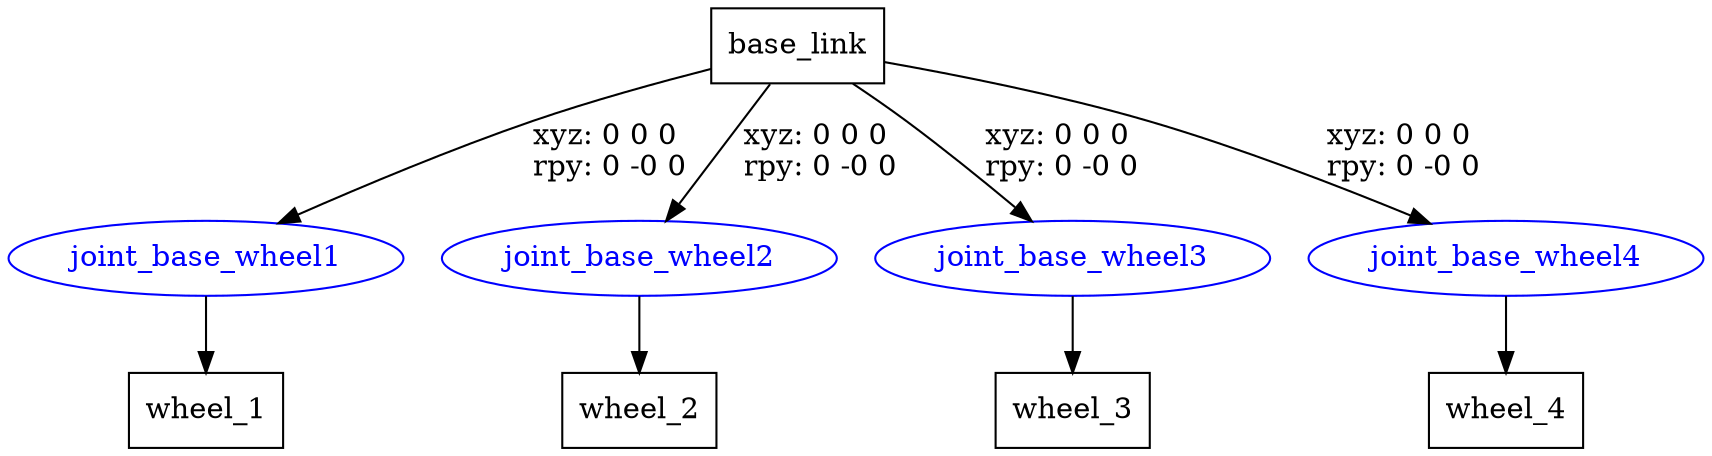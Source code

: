 digraph G {
node [shape=box];
"base_link" [label="base_link"];
"wheel_1" [label="wheel_1"];
"wheel_2" [label="wheel_2"];
"wheel_3" [label="wheel_3"];
"wheel_4" [label="wheel_4"];
node [shape=ellipse, color=blue, fontcolor=blue];
"base_link" -> "joint_base_wheel1" [label="xyz: 0 0 0 \nrpy: 0 -0 0"]
"joint_base_wheel1" -> "wheel_1"
"base_link" -> "joint_base_wheel2" [label="xyz: 0 0 0 \nrpy: 0 -0 0"]
"joint_base_wheel2" -> "wheel_2"
"base_link" -> "joint_base_wheel3" [label="xyz: 0 0 0 \nrpy: 0 -0 0"]
"joint_base_wheel3" -> "wheel_3"
"base_link" -> "joint_base_wheel4" [label="xyz: 0 0 0 \nrpy: 0 -0 0"]
"joint_base_wheel4" -> "wheel_4"
}
